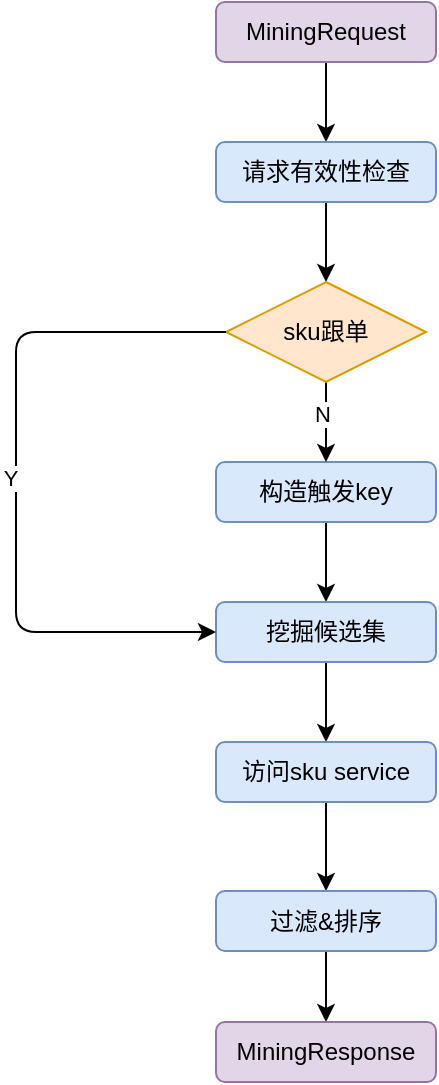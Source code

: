 <mxfile version="14.1.1" type="github">
  <diagram id="5UVWVZ5D9FgPDI9VW9Pk" name="Page-1">
    <mxGraphModel dx="1426" dy="794" grid="0" gridSize="10" guides="1" tooltips="1" connect="1" arrows="1" fold="1" page="1" pageScale="1" pageWidth="827" pageHeight="1169" math="0" shadow="0">
      <root>
        <mxCell id="0" />
        <mxCell id="1" parent="0" />
        <mxCell id="bOePJmdXKHo6ZikbHjfP-5" value="" style="edgeStyle=orthogonalEdgeStyle;rounded=0;orthogonalLoop=1;jettySize=auto;html=1;entryX=0.5;entryY=0;entryDx=0;entryDy=0;" edge="1" parent="1" source="bOePJmdXKHo6ZikbHjfP-1" target="bOePJmdXKHo6ZikbHjfP-2">
          <mxGeometry relative="1" as="geometry" />
        </mxCell>
        <mxCell id="bOePJmdXKHo6ZikbHjfP-1" value="MiningRequest" style="rounded=1;whiteSpace=wrap;html=1;fillColor=#e1d5e7;strokeColor=#9673a6;" vertex="1" parent="1">
          <mxGeometry x="340" y="140" width="110" height="30" as="geometry" />
        </mxCell>
        <mxCell id="bOePJmdXKHo6ZikbHjfP-6" value="" style="edgeStyle=orthogonalEdgeStyle;rounded=0;orthogonalLoop=1;jettySize=auto;html=1;" edge="1" parent="1" source="bOePJmdXKHo6ZikbHjfP-2" target="bOePJmdXKHo6ZikbHjfP-4">
          <mxGeometry relative="1" as="geometry" />
        </mxCell>
        <mxCell id="bOePJmdXKHo6ZikbHjfP-2" value="请求有效性检查" style="rounded=1;whiteSpace=wrap;html=1;fillColor=#dae8fc;strokeColor=#6c8ebf;" vertex="1" parent="1">
          <mxGeometry x="340" y="210" width="110" height="30" as="geometry" />
        </mxCell>
        <mxCell id="bOePJmdXKHo6ZikbHjfP-13" value="" style="edgeStyle=orthogonalEdgeStyle;rounded=0;orthogonalLoop=1;jettySize=auto;html=1;entryX=0.5;entryY=0;entryDx=0;entryDy=0;" edge="1" parent="1" source="bOePJmdXKHo6ZikbHjfP-3" target="bOePJmdXKHo6ZikbHjfP-9">
          <mxGeometry relative="1" as="geometry" />
        </mxCell>
        <mxCell id="bOePJmdXKHo6ZikbHjfP-3" value="构造触发key" style="rounded=1;whiteSpace=wrap;html=1;fillColor=#dae8fc;strokeColor=#6c8ebf;" vertex="1" parent="1">
          <mxGeometry x="340" y="370" width="110" height="30" as="geometry" />
        </mxCell>
        <mxCell id="bOePJmdXKHo6ZikbHjfP-7" value="" style="edgeStyle=orthogonalEdgeStyle;rounded=0;orthogonalLoop=1;jettySize=auto;html=1;" edge="1" parent="1" source="bOePJmdXKHo6ZikbHjfP-4" target="bOePJmdXKHo6ZikbHjfP-3">
          <mxGeometry relative="1" as="geometry" />
        </mxCell>
        <mxCell id="bOePJmdXKHo6ZikbHjfP-8" value="N" style="edgeLabel;html=1;align=center;verticalAlign=middle;resizable=0;points=[];" vertex="1" connectable="0" parent="bOePJmdXKHo6ZikbHjfP-7">
          <mxGeometry x="-0.2" y="-2" relative="1" as="geometry">
            <mxPoint as="offset" />
          </mxGeometry>
        </mxCell>
        <mxCell id="bOePJmdXKHo6ZikbHjfP-4" value="sku跟单" style="rhombus;whiteSpace=wrap;html=1;fillColor=#ffe6cc;strokeColor=#d79b00;" vertex="1" parent="1">
          <mxGeometry x="345" y="280" width="100" height="50" as="geometry" />
        </mxCell>
        <mxCell id="bOePJmdXKHo6ZikbHjfP-14" value="" style="edgeStyle=orthogonalEdgeStyle;rounded=0;orthogonalLoop=1;jettySize=auto;html=1;entryX=0.5;entryY=0;entryDx=0;entryDy=0;" edge="1" parent="1" source="bOePJmdXKHo6ZikbHjfP-9" target="bOePJmdXKHo6ZikbHjfP-10">
          <mxGeometry relative="1" as="geometry" />
        </mxCell>
        <mxCell id="bOePJmdXKHo6ZikbHjfP-9" value="挖掘候选集" style="rounded=1;whiteSpace=wrap;html=1;fillColor=#dae8fc;strokeColor=#6c8ebf;" vertex="1" parent="1">
          <mxGeometry x="340" y="440" width="110" height="30" as="geometry" />
        </mxCell>
        <mxCell id="bOePJmdXKHo6ZikbHjfP-15" value="" style="edgeStyle=orthogonalEdgeStyle;rounded=0;orthogonalLoop=1;jettySize=auto;html=1;entryX=0.5;entryY=0;entryDx=0;entryDy=0;" edge="1" parent="1" source="bOePJmdXKHo6ZikbHjfP-10" target="bOePJmdXKHo6ZikbHjfP-11">
          <mxGeometry relative="1" as="geometry" />
        </mxCell>
        <mxCell id="bOePJmdXKHo6ZikbHjfP-10" value="访问sku service" style="rounded=1;whiteSpace=wrap;html=1;fillColor=#dae8fc;strokeColor=#6c8ebf;" vertex="1" parent="1">
          <mxGeometry x="340" y="510" width="110" height="30" as="geometry" />
        </mxCell>
        <mxCell id="bOePJmdXKHo6ZikbHjfP-16" value="" style="edgeStyle=orthogonalEdgeStyle;rounded=0;orthogonalLoop=1;jettySize=auto;html=1;" edge="1" parent="1" source="bOePJmdXKHo6ZikbHjfP-11" target="bOePJmdXKHo6ZikbHjfP-12">
          <mxGeometry relative="1" as="geometry" />
        </mxCell>
        <mxCell id="bOePJmdXKHo6ZikbHjfP-11" value="过滤&amp;amp;排序" style="rounded=1;whiteSpace=wrap;html=1;fillColor=#dae8fc;strokeColor=#6c8ebf;" vertex="1" parent="1">
          <mxGeometry x="340" y="584.5" width="110" height="30" as="geometry" />
        </mxCell>
        <mxCell id="bOePJmdXKHo6ZikbHjfP-12" value="MiningResponse" style="rounded=1;whiteSpace=wrap;html=1;fillColor=#e1d5e7;strokeColor=#9673a6;" vertex="1" parent="1">
          <mxGeometry x="340" y="650" width="110" height="30" as="geometry" />
        </mxCell>
        <mxCell id="bOePJmdXKHo6ZikbHjfP-17" value="" style="endArrow=classic;html=1;exitX=0;exitY=0.5;exitDx=0;exitDy=0;entryX=0;entryY=0.5;entryDx=0;entryDy=0;" edge="1" parent="1" source="bOePJmdXKHo6ZikbHjfP-4" target="bOePJmdXKHo6ZikbHjfP-9">
          <mxGeometry width="50" height="50" relative="1" as="geometry">
            <mxPoint x="390" y="500" as="sourcePoint" />
            <mxPoint x="200" y="480" as="targetPoint" />
            <Array as="points">
              <mxPoint x="240" y="305" />
              <mxPoint x="240" y="455" />
            </Array>
          </mxGeometry>
        </mxCell>
        <mxCell id="bOePJmdXKHo6ZikbHjfP-18" value="Y" style="edgeLabel;html=1;align=center;verticalAlign=middle;resizable=0;points=[];" vertex="1" connectable="0" parent="bOePJmdXKHo6ZikbHjfP-17">
          <mxGeometry x="0.003" y="-3" relative="1" as="geometry">
            <mxPoint as="offset" />
          </mxGeometry>
        </mxCell>
      </root>
    </mxGraphModel>
  </diagram>
</mxfile>

